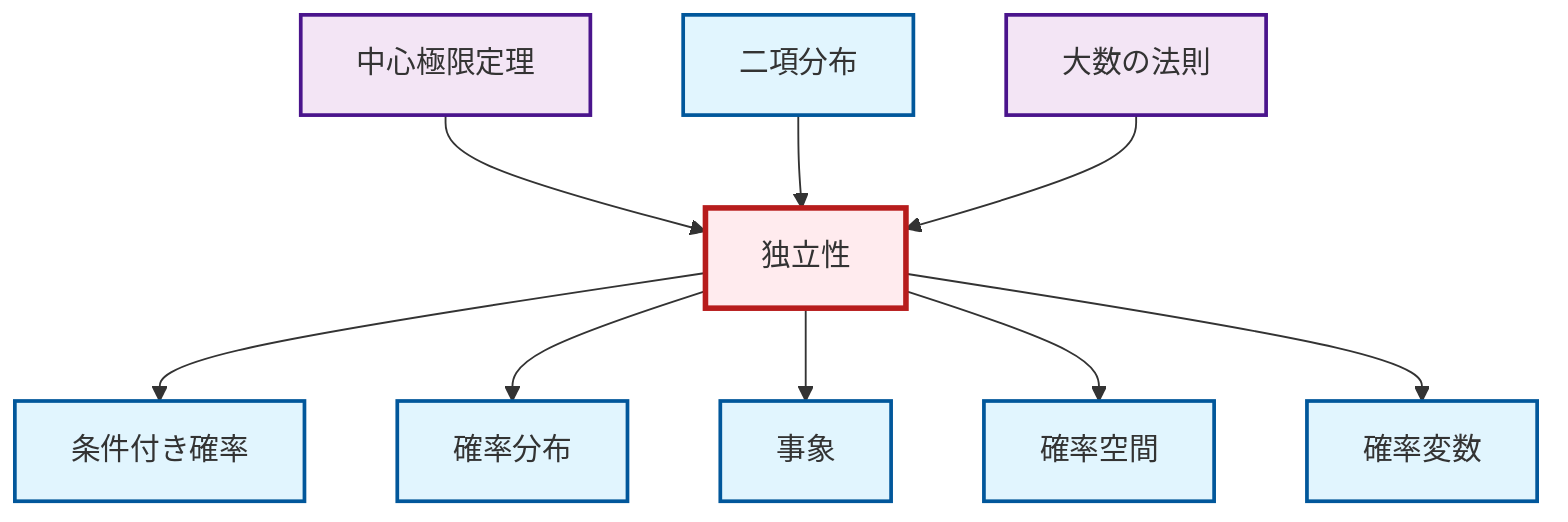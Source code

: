 graph TD
    classDef definition fill:#e1f5fe,stroke:#01579b,stroke-width:2px
    classDef theorem fill:#f3e5f5,stroke:#4a148c,stroke-width:2px
    classDef axiom fill:#fff3e0,stroke:#e65100,stroke-width:2px
    classDef example fill:#e8f5e9,stroke:#1b5e20,stroke-width:2px
    classDef current fill:#ffebee,stroke:#b71c1c,stroke-width:3px
    def-conditional-probability["条件付き確率"]:::definition
    def-independence["独立性"]:::definition
    def-random-variable["確率変数"]:::definition
    def-probability-space["確率空間"]:::definition
    def-binomial-distribution["二項分布"]:::definition
    def-event["事象"]:::definition
    thm-central-limit["中心極限定理"]:::theorem
    def-probability-distribution["確率分布"]:::definition
    thm-law-of-large-numbers["大数の法則"]:::theorem
    thm-central-limit --> def-independence
    def-binomial-distribution --> def-independence
    def-independence --> def-conditional-probability
    thm-law-of-large-numbers --> def-independence
    def-independence --> def-probability-distribution
    def-independence --> def-event
    def-independence --> def-probability-space
    def-independence --> def-random-variable
    class def-independence current